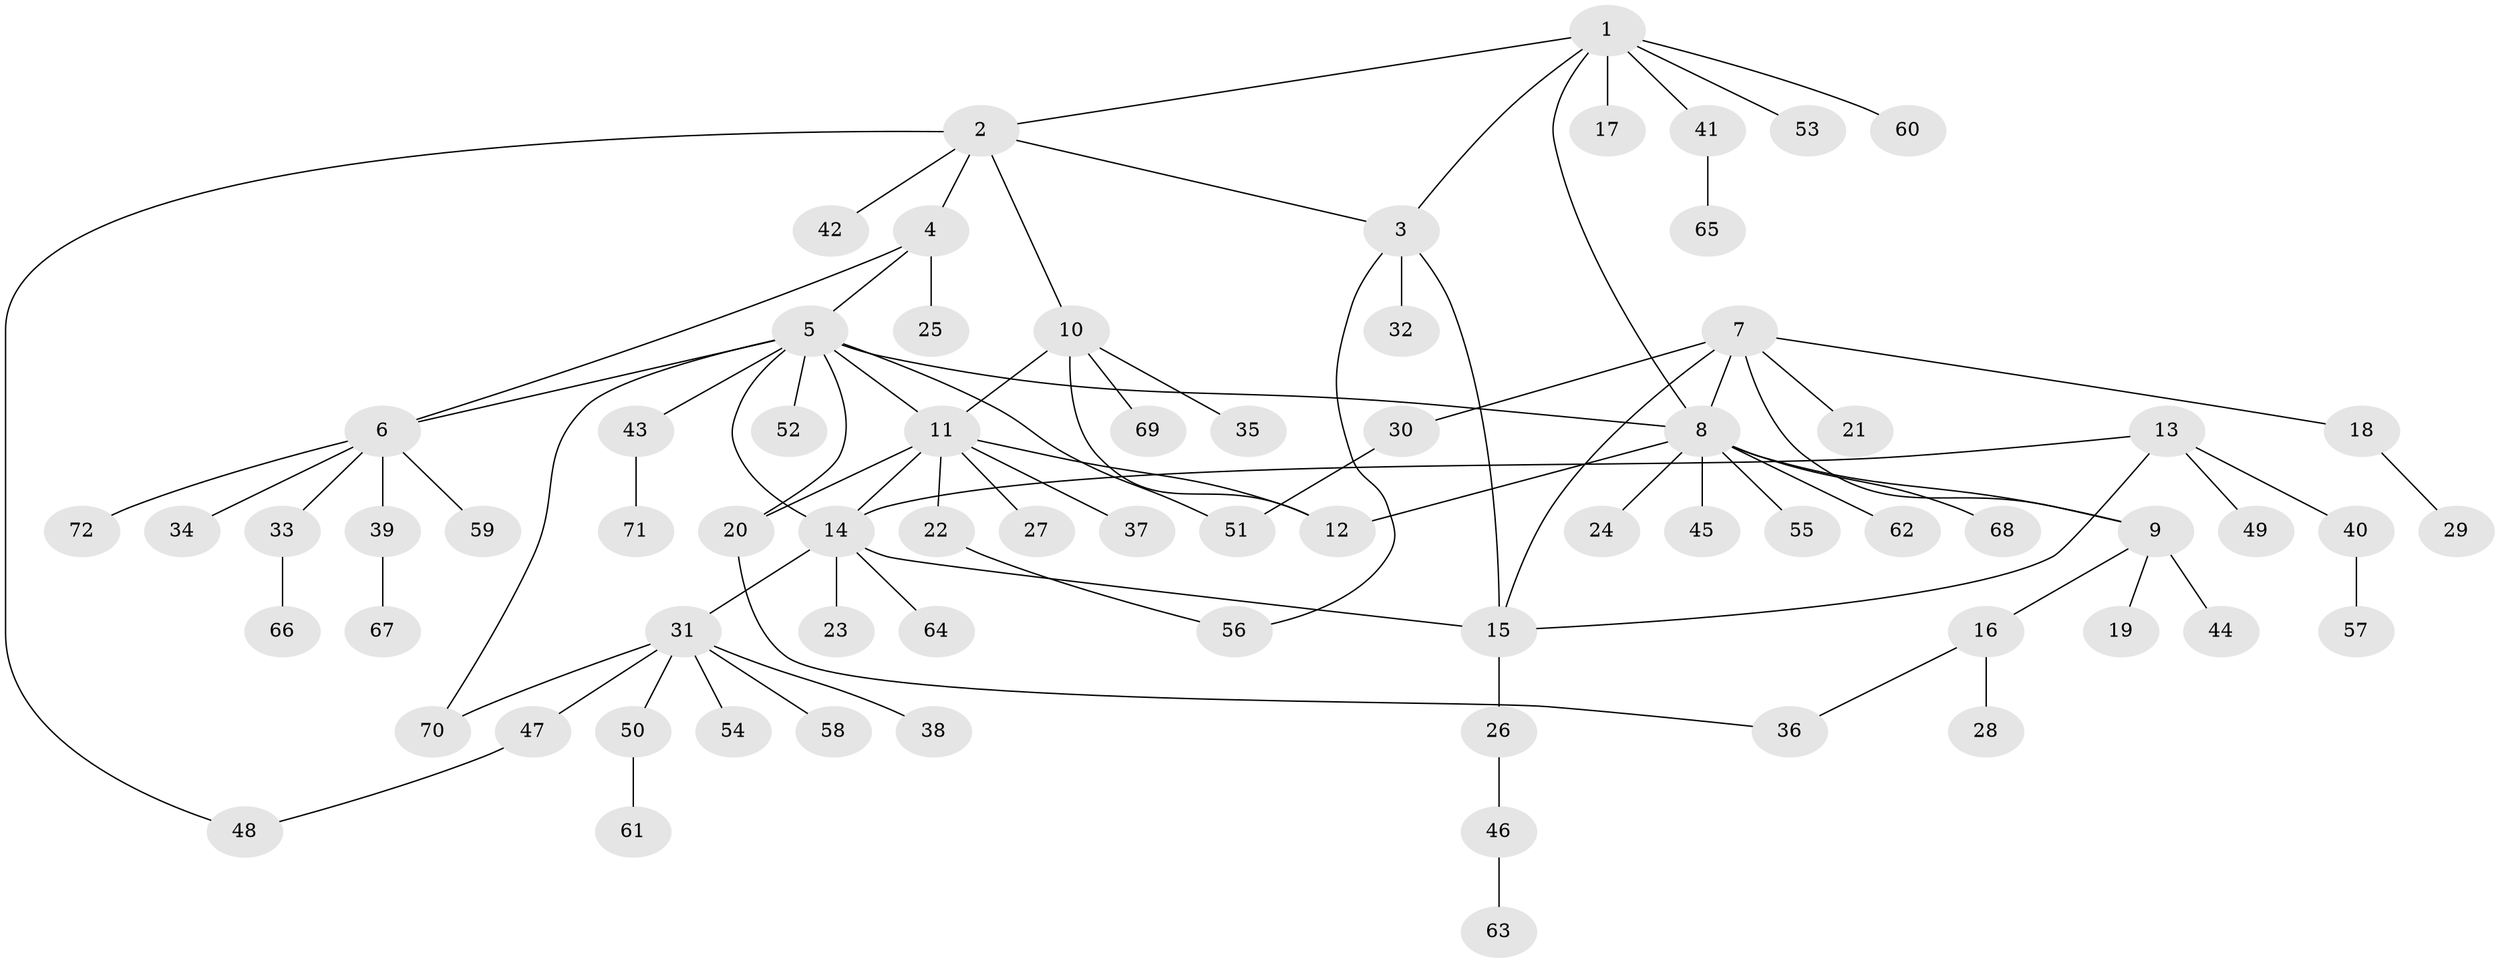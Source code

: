 // coarse degree distribution, {7: 0.019230769230769232, 6: 0.07692307692307693, 5: 0.019230769230769232, 3: 0.057692307692307696, 10: 0.038461538461538464, 9: 0.038461538461538464, 4: 0.038461538461538464, 2: 0.11538461538461539, 1: 0.5961538461538461}
// Generated by graph-tools (version 1.1) at 2025/42/03/06/25 10:42:08]
// undirected, 72 vertices, 88 edges
graph export_dot {
graph [start="1"]
  node [color=gray90,style=filled];
  1;
  2;
  3;
  4;
  5;
  6;
  7;
  8;
  9;
  10;
  11;
  12;
  13;
  14;
  15;
  16;
  17;
  18;
  19;
  20;
  21;
  22;
  23;
  24;
  25;
  26;
  27;
  28;
  29;
  30;
  31;
  32;
  33;
  34;
  35;
  36;
  37;
  38;
  39;
  40;
  41;
  42;
  43;
  44;
  45;
  46;
  47;
  48;
  49;
  50;
  51;
  52;
  53;
  54;
  55;
  56;
  57;
  58;
  59;
  60;
  61;
  62;
  63;
  64;
  65;
  66;
  67;
  68;
  69;
  70;
  71;
  72;
  1 -- 2;
  1 -- 3;
  1 -- 8;
  1 -- 17;
  1 -- 41;
  1 -- 53;
  1 -- 60;
  2 -- 3;
  2 -- 4;
  2 -- 10;
  2 -- 42;
  2 -- 48;
  3 -- 15;
  3 -- 32;
  3 -- 56;
  4 -- 5;
  4 -- 6;
  4 -- 25;
  5 -- 6;
  5 -- 8;
  5 -- 11;
  5 -- 14;
  5 -- 20;
  5 -- 43;
  5 -- 51;
  5 -- 52;
  5 -- 70;
  6 -- 33;
  6 -- 34;
  6 -- 39;
  6 -- 59;
  6 -- 72;
  7 -- 8;
  7 -- 9;
  7 -- 15;
  7 -- 18;
  7 -- 21;
  7 -- 30;
  8 -- 9;
  8 -- 12;
  8 -- 24;
  8 -- 45;
  8 -- 55;
  8 -- 62;
  8 -- 68;
  9 -- 16;
  9 -- 19;
  9 -- 44;
  10 -- 11;
  10 -- 12;
  10 -- 35;
  10 -- 69;
  11 -- 12;
  11 -- 14;
  11 -- 20;
  11 -- 22;
  11 -- 27;
  11 -- 37;
  13 -- 14;
  13 -- 15;
  13 -- 40;
  13 -- 49;
  14 -- 15;
  14 -- 23;
  14 -- 31;
  14 -- 64;
  15 -- 26;
  16 -- 28;
  16 -- 36;
  18 -- 29;
  20 -- 36;
  22 -- 56;
  26 -- 46;
  30 -- 51;
  31 -- 38;
  31 -- 47;
  31 -- 50;
  31 -- 54;
  31 -- 58;
  31 -- 70;
  33 -- 66;
  39 -- 67;
  40 -- 57;
  41 -- 65;
  43 -- 71;
  46 -- 63;
  47 -- 48;
  50 -- 61;
}
